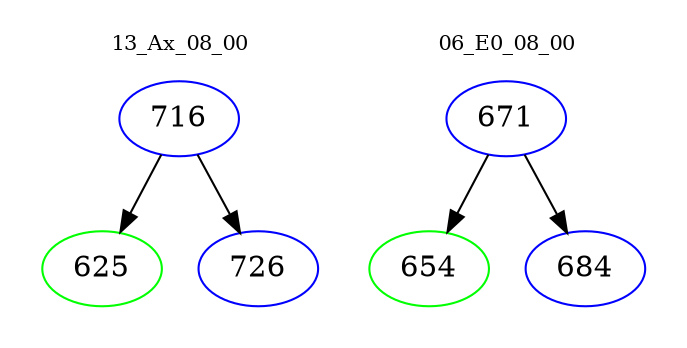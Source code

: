 digraph{
subgraph cluster_0 {
color = white
label = "13_Ax_08_00";
fontsize=10;
T0_716 [label="716", color="blue"]
T0_716 -> T0_625 [color="black"]
T0_625 [label="625", color="green"]
T0_716 -> T0_726 [color="black"]
T0_726 [label="726", color="blue"]
}
subgraph cluster_1 {
color = white
label = "06_E0_08_00";
fontsize=10;
T1_671 [label="671", color="blue"]
T1_671 -> T1_654 [color="black"]
T1_654 [label="654", color="green"]
T1_671 -> T1_684 [color="black"]
T1_684 [label="684", color="blue"]
}
}
